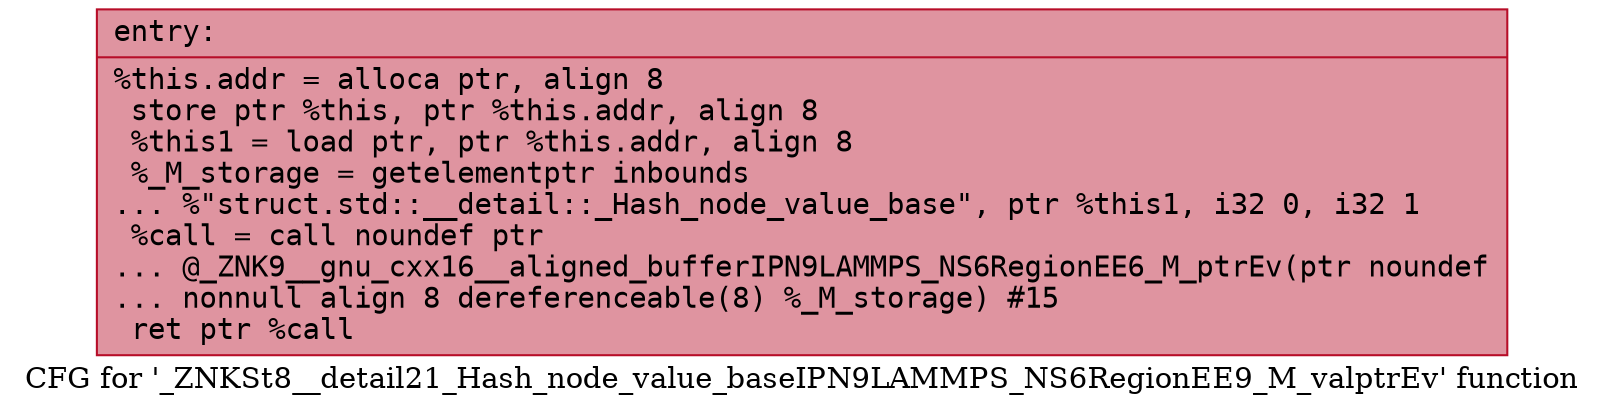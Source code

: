 digraph "CFG for '_ZNKSt8__detail21_Hash_node_value_baseIPN9LAMMPS_NS6RegionEE9_M_valptrEv' function" {
	label="CFG for '_ZNKSt8__detail21_Hash_node_value_baseIPN9LAMMPS_NS6RegionEE9_M_valptrEv' function";

	Node0x561837f4d470 [shape=record,color="#b70d28ff", style=filled, fillcolor="#b70d2870" fontname="Courier",label="{entry:\l|  %this.addr = alloca ptr, align 8\l  store ptr %this, ptr %this.addr, align 8\l  %this1 = load ptr, ptr %this.addr, align 8\l  %_M_storage = getelementptr inbounds\l... %\"struct.std::__detail::_Hash_node_value_base\", ptr %this1, i32 0, i32 1\l  %call = call noundef ptr\l... @_ZNK9__gnu_cxx16__aligned_bufferIPN9LAMMPS_NS6RegionEE6_M_ptrEv(ptr noundef\l... nonnull align 8 dereferenceable(8) %_M_storage) #15\l  ret ptr %call\l}"];
}
